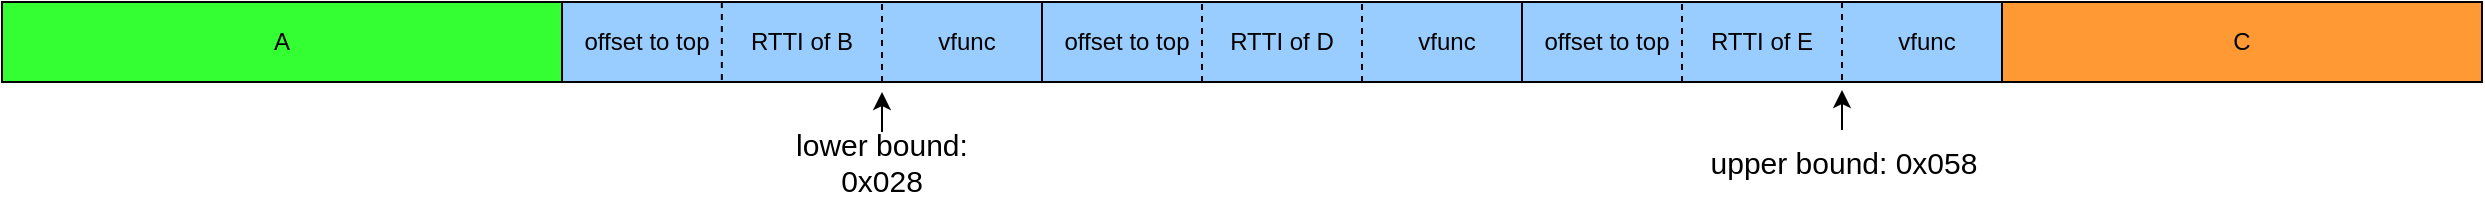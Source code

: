 <mxfile version="24.7.17">
  <diagram name="第 1 页" id="MwJttzerzzmq0-jkarVP">
    <mxGraphModel dx="2069" dy="819" grid="1" gridSize="10" guides="1" tooltips="1" connect="1" arrows="1" fold="1" page="1" pageScale="1" pageWidth="827" pageHeight="1169" math="0" shadow="0">
      <root>
        <mxCell id="0" />
        <mxCell id="1" parent="0" />
        <mxCell id="wWuonypCQ5L7Ml_nOVC9-1" value="A" style="rounded=0;whiteSpace=wrap;html=1;fillColor=#33FF33;" vertex="1" parent="1">
          <mxGeometry x="-320" y="280" width="280" height="40" as="geometry" />
        </mxCell>
        <mxCell id="wWuonypCQ5L7Ml_nOVC9-3" value="RTTI of B" style="rounded=0;whiteSpace=wrap;html=1;fillColor=#99CCFF;" vertex="1" parent="1">
          <mxGeometry x="-40" y="280" width="240" height="40" as="geometry" />
        </mxCell>
        <mxCell id="wWuonypCQ5L7Ml_nOVC9-4" value="RTTI of D" style="rounded=0;whiteSpace=wrap;html=1;fillColor=#99CCFF;" vertex="1" parent="1">
          <mxGeometry x="200" y="280" width="240" height="40" as="geometry" />
        </mxCell>
        <mxCell id="wWuonypCQ5L7Ml_nOVC9-5" value="RTTI of E" style="rounded=0;whiteSpace=wrap;html=1;fillColor=#99CCFF;" vertex="1" parent="1">
          <mxGeometry x="440" y="280" width="240" height="40" as="geometry" />
        </mxCell>
        <mxCell id="wWuonypCQ5L7Ml_nOVC9-6" value="C" style="rounded=0;whiteSpace=wrap;html=1;fillColor=#FF9933;" vertex="1" parent="1">
          <mxGeometry x="680" y="280" width="240" height="40" as="geometry" />
        </mxCell>
        <mxCell id="wWuonypCQ5L7Ml_nOVC9-9" value="" style="endArrow=classic;html=1;rounded=0;" edge="1" parent="1">
          <mxGeometry width="50" height="50" relative="1" as="geometry">
            <mxPoint x="120" y="345" as="sourcePoint" />
            <mxPoint x="120" y="325" as="targetPoint" />
          </mxGeometry>
        </mxCell>
        <mxCell id="wWuonypCQ5L7Ml_nOVC9-11" value="" style="endArrow=classic;html=1;rounded=0;" edge="1" parent="1">
          <mxGeometry width="50" height="50" relative="1" as="geometry">
            <mxPoint x="600" y="344" as="sourcePoint" />
            <mxPoint x="600" y="324" as="targetPoint" />
          </mxGeometry>
        </mxCell>
        <mxCell id="wWuonypCQ5L7Ml_nOVC9-12" value="&lt;font style=&quot;font-size: 15px;&quot;&gt;lower bound: 0x028&lt;/font&gt;" style="rounded=0;whiteSpace=wrap;html=1;strokeColor=#FFFFFF;" vertex="1" parent="1">
          <mxGeometry x="55" y="350" width="130" height="20" as="geometry" />
        </mxCell>
        <mxCell id="wWuonypCQ5L7Ml_nOVC9-15" value="upper bound: 0x058" style="rounded=0;whiteSpace=wrap;html=1;strokeColor=#FFFFFF;fontSize=15;" vertex="1" parent="1">
          <mxGeometry x="531" y="345" width="140" height="30" as="geometry" />
        </mxCell>
        <mxCell id="wWuonypCQ5L7Ml_nOVC9-16" value="" style="endArrow=none;dashed=1;html=1;rounded=0;exitX=0.333;exitY=0.975;exitDx=0;exitDy=0;exitPerimeter=0;entryX=0.333;entryY=0;entryDx=0;entryDy=0;entryPerimeter=0;" edge="1" parent="1" source="wWuonypCQ5L7Ml_nOVC9-3" target="wWuonypCQ5L7Ml_nOVC9-3">
          <mxGeometry width="50" height="50" relative="1" as="geometry">
            <mxPoint x="337.06" y="430" as="sourcePoint" />
            <mxPoint x="240.001" y="280" as="targetPoint" />
            <Array as="points" />
          </mxGeometry>
        </mxCell>
        <mxCell id="wWuonypCQ5L7Ml_nOVC9-17" value="" style="endArrow=none;dashed=1;html=1;rounded=0;exitX=0.333;exitY=0.975;exitDx=0;exitDy=0;exitPerimeter=0;" edge="1" parent="1">
          <mxGeometry width="50" height="50" relative="1" as="geometry">
            <mxPoint x="280" y="320" as="sourcePoint" />
            <mxPoint x="280.001" y="281" as="targetPoint" />
            <Array as="points">
              <mxPoint x="280" y="301" />
            </Array>
          </mxGeometry>
        </mxCell>
        <mxCell id="wWuonypCQ5L7Ml_nOVC9-18" value="" style="endArrow=none;dashed=1;html=1;rounded=0;exitX=0.333;exitY=0.975;exitDx=0;exitDy=0;exitPerimeter=0;" edge="1" parent="1">
          <mxGeometry width="50" height="50" relative="1" as="geometry">
            <mxPoint x="360" y="320" as="sourcePoint" />
            <mxPoint x="360.001" y="281" as="targetPoint" />
            <Array as="points">
              <mxPoint x="360" y="301" />
            </Array>
          </mxGeometry>
        </mxCell>
        <mxCell id="wWuonypCQ5L7Ml_nOVC9-20" value="" style="endArrow=none;dashed=1;html=1;rounded=0;exitX=0.333;exitY=0.975;exitDx=0;exitDy=0;exitPerimeter=0;" edge="1" parent="1">
          <mxGeometry width="50" height="50" relative="1" as="geometry">
            <mxPoint x="520" y="320" as="sourcePoint" />
            <mxPoint x="520.001" y="281" as="targetPoint" />
            <Array as="points">
              <mxPoint x="520" y="301" />
            </Array>
          </mxGeometry>
        </mxCell>
        <mxCell id="wWuonypCQ5L7Ml_nOVC9-22" value="" style="endArrow=none;dashed=1;html=1;rounded=0;exitX=0.333;exitY=0.975;exitDx=0;exitDy=0;exitPerimeter=0;entryX=0.333;entryY=0;entryDx=0;entryDy=0;entryPerimeter=0;" edge="1" parent="1">
          <mxGeometry width="50" height="50" relative="1" as="geometry">
            <mxPoint x="120" y="320" as="sourcePoint" />
            <mxPoint x="120" y="281" as="targetPoint" />
            <Array as="points" />
          </mxGeometry>
        </mxCell>
        <mxCell id="wWuonypCQ5L7Ml_nOVC9-23" value="" style="endArrow=none;dashed=1;html=1;rounded=0;exitX=0.333;exitY=0.975;exitDx=0;exitDy=0;exitPerimeter=0;" edge="1" parent="1">
          <mxGeometry width="50" height="50" relative="1" as="geometry">
            <mxPoint x="600" y="319" as="sourcePoint" />
            <mxPoint x="600.001" y="280" as="targetPoint" />
            <Array as="points">
              <mxPoint x="600" y="300" />
            </Array>
          </mxGeometry>
        </mxCell>
        <mxCell id="wWuonypCQ5L7Ml_nOVC9-24" value="offset to top" style="rounded=0;whiteSpace=wrap;html=1;fillColor=#99CCFF;strokeColor=#99CCFF;" vertex="1" parent="1">
          <mxGeometry x="-30" y="290" width="65" height="20" as="geometry" />
        </mxCell>
        <mxCell id="wWuonypCQ5L7Ml_nOVC9-25" value="offset to top" style="rounded=0;whiteSpace=wrap;html=1;fillColor=#99CCFF;strokeColor=#99CCFF;" vertex="1" parent="1">
          <mxGeometry x="210" y="290" width="65" height="20" as="geometry" />
        </mxCell>
        <mxCell id="wWuonypCQ5L7Ml_nOVC9-26" value="offset to top" style="rounded=0;whiteSpace=wrap;html=1;fillColor=#99CCFF;strokeColor=#99CCFF;" vertex="1" parent="1">
          <mxGeometry x="450" y="290" width="65" height="20" as="geometry" />
        </mxCell>
        <mxCell id="wWuonypCQ5L7Ml_nOVC9-27" value="vfunc" style="rounded=0;whiteSpace=wrap;html=1;fillColor=#99CCFF;strokeColor=#99CCFF;" vertex="1" parent="1">
          <mxGeometry x="130" y="290" width="65" height="20" as="geometry" />
        </mxCell>
        <mxCell id="wWuonypCQ5L7Ml_nOVC9-29" value="vfunc" style="rounded=0;whiteSpace=wrap;html=1;fillColor=#99CCFF;strokeColor=#99CCFF;" vertex="1" parent="1">
          <mxGeometry x="370" y="290" width="65" height="20" as="geometry" />
        </mxCell>
        <mxCell id="wWuonypCQ5L7Ml_nOVC9-30" value="vfunc" style="rounded=0;whiteSpace=wrap;html=1;fillColor=#99CCFF;strokeColor=#99CCFF;" vertex="1" parent="1">
          <mxGeometry x="610" y="290" width="65" height="20" as="geometry" />
        </mxCell>
      </root>
    </mxGraphModel>
  </diagram>
</mxfile>
